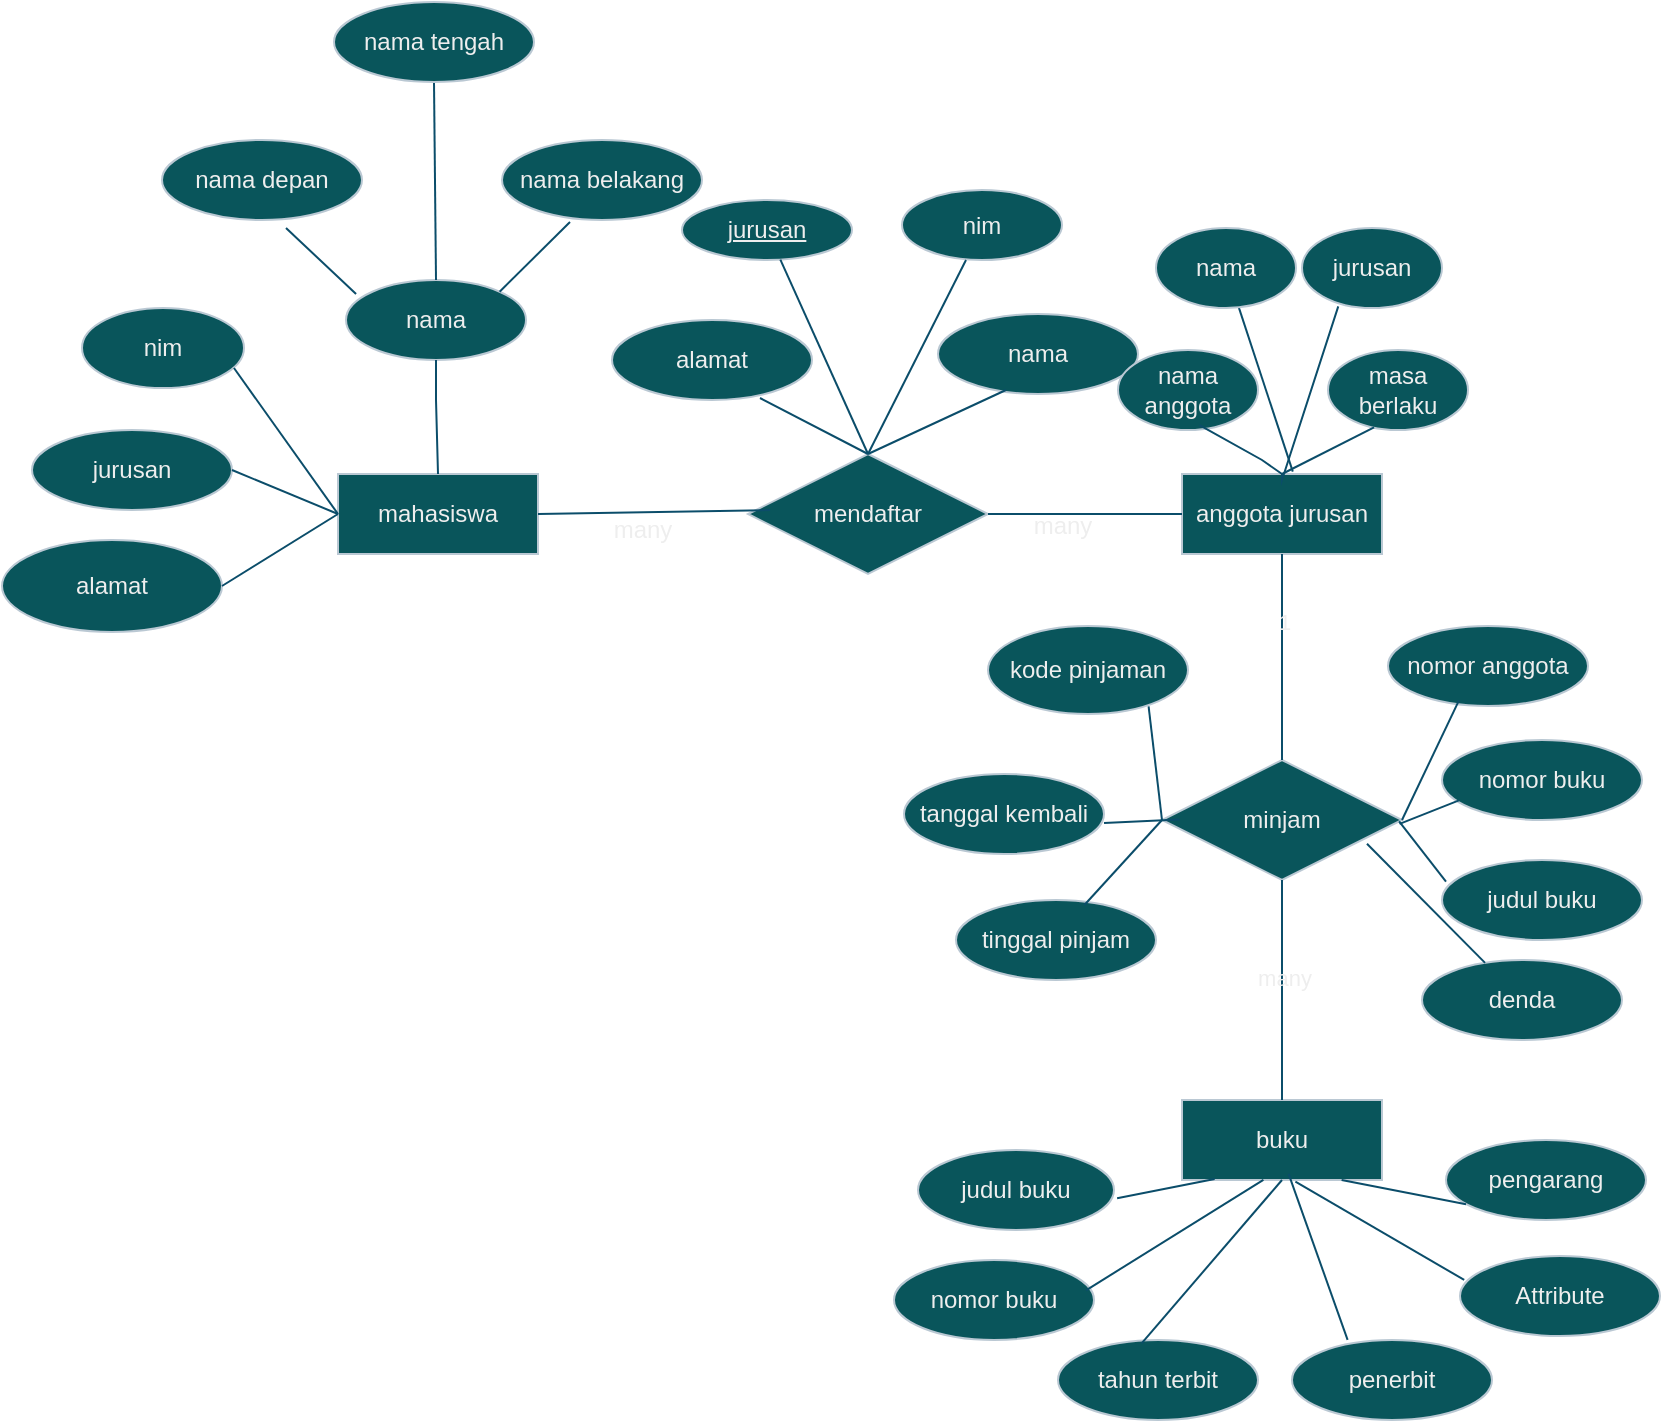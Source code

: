 <mxfile version="24.7.5">
  <diagram id="R2lEEEUBdFMjLlhIrx00" name="Page-1">
    <mxGraphModel dx="1257" dy="623" grid="1" gridSize="10" guides="1" tooltips="1" connect="1" arrows="1" fold="1" page="1" pageScale="1" pageWidth="850" pageHeight="1100" math="0" shadow="0" extFonts="Permanent Marker^https://fonts.googleapis.com/css?family=Permanent+Marker">
      <root>
        <mxCell id="0" />
        <mxCell id="1" parent="0" />
        <mxCell id="iDDa6VnpyrXxqFh8Mba7-2" value="mahasiswa" style="whiteSpace=wrap;html=1;align=center;labelBackgroundColor=none;fillColor=#09555B;strokeColor=#BAC8D3;fontColor=#EEEEEE;" vertex="1" parent="1">
          <mxGeometry x="188" y="287" width="100" height="40" as="geometry" />
        </mxCell>
        <mxCell id="iDDa6VnpyrXxqFh8Mba7-8" value="mendaftar" style="shape=rhombus;perimeter=rhombusPerimeter;whiteSpace=wrap;html=1;align=center;labelBackgroundColor=none;fillColor=#09555B;strokeColor=#BAC8D3;fontColor=#EEEEEE;" vertex="1" parent="1">
          <mxGeometry x="393" y="277" width="120" height="60" as="geometry" />
        </mxCell>
        <mxCell id="iDDa6VnpyrXxqFh8Mba7-10" value="anggota jurusan" style="whiteSpace=wrap;html=1;align=center;labelBackgroundColor=none;fillColor=#09555B;strokeColor=#BAC8D3;fontColor=#EEEEEE;" vertex="1" parent="1">
          <mxGeometry x="610" y="287" width="100" height="40" as="geometry" />
        </mxCell>
        <mxCell id="iDDa6VnpyrXxqFh8Mba7-12" value="minjam" style="shape=rhombus;perimeter=rhombusPerimeter;whiteSpace=wrap;html=1;align=center;labelBackgroundColor=none;fillColor=#09555B;strokeColor=#BAC8D3;fontColor=#EEEEEE;" vertex="1" parent="1">
          <mxGeometry x="600" y="430" width="120" height="60" as="geometry" />
        </mxCell>
        <mxCell id="iDDa6VnpyrXxqFh8Mba7-13" value="buku" style="whiteSpace=wrap;html=1;align=center;labelBackgroundColor=none;fillColor=#09555B;strokeColor=#BAC8D3;fontColor=#EEEEEE;" vertex="1" parent="1">
          <mxGeometry x="610" y="600" width="100" height="40" as="geometry" />
        </mxCell>
        <mxCell id="iDDa6VnpyrXxqFh8Mba7-14" value="" style="endArrow=none;html=1;rounded=0;exitX=1;exitY=0.5;exitDx=0;exitDy=0;entryX=0.092;entryY=0.467;entryDx=0;entryDy=0;entryPerimeter=0;labelBackgroundColor=none;strokeColor=#0B4D6A;fontColor=default;" edge="1" parent="1" source="iDDa6VnpyrXxqFh8Mba7-2" target="iDDa6VnpyrXxqFh8Mba7-8">
          <mxGeometry relative="1" as="geometry">
            <mxPoint x="293" y="300" as="sourcePoint" />
            <mxPoint x="400" y="300" as="targetPoint" />
          </mxGeometry>
        </mxCell>
        <mxCell id="iDDa6VnpyrXxqFh8Mba7-18" value="" style="endArrow=none;html=1;rounded=0;entryX=0;entryY=0.5;entryDx=0;entryDy=0;exitX=1;exitY=0.5;exitDx=0;exitDy=0;labelBackgroundColor=none;strokeColor=#0B4D6A;fontColor=default;" edge="1" parent="1" source="iDDa6VnpyrXxqFh8Mba7-8" target="iDDa6VnpyrXxqFh8Mba7-10">
          <mxGeometry relative="1" as="geometry">
            <mxPoint x="590" y="270" as="sourcePoint" />
            <mxPoint x="670" y="299.5" as="targetPoint" />
            <Array as="points" />
          </mxGeometry>
        </mxCell>
        <mxCell id="iDDa6VnpyrXxqFh8Mba7-19" value="" style="endArrow=none;html=1;rounded=0;entryX=0.5;entryY=0;entryDx=0;entryDy=0;exitX=0.5;exitY=1;exitDx=0;exitDy=0;labelBackgroundColor=none;strokeColor=#0B4D6A;fontColor=default;" edge="1" parent="1" source="iDDa6VnpyrXxqFh8Mba7-10" target="iDDa6VnpyrXxqFh8Mba7-12">
          <mxGeometry relative="1" as="geometry">
            <mxPoint x="590" y="350" as="sourcePoint" />
            <mxPoint x="750" y="350" as="targetPoint" />
          </mxGeometry>
        </mxCell>
        <mxCell id="iDDa6VnpyrXxqFh8Mba7-114" value="1" style="edgeLabel;html=1;align=center;verticalAlign=middle;resizable=0;points=[];labelBackgroundColor=none;fontColor=#EEEEEE;" vertex="1" connectable="0" parent="iDDa6VnpyrXxqFh8Mba7-19">
          <mxGeometry x="-0.34" y="1" relative="1" as="geometry">
            <mxPoint as="offset" />
          </mxGeometry>
        </mxCell>
        <mxCell id="iDDa6VnpyrXxqFh8Mba7-20" value="" style="endArrow=none;html=1;rounded=0;entryX=0.5;entryY=0;entryDx=0;entryDy=0;exitX=0.5;exitY=1;exitDx=0;exitDy=0;labelBackgroundColor=none;strokeColor=#0B4D6A;fontColor=default;" edge="1" parent="1" source="iDDa6VnpyrXxqFh8Mba7-12" target="iDDa6VnpyrXxqFh8Mba7-13">
          <mxGeometry relative="1" as="geometry">
            <mxPoint x="690" y="500" as="sourcePoint" />
            <mxPoint x="740" y="540" as="targetPoint" />
          </mxGeometry>
        </mxCell>
        <mxCell id="iDDa6VnpyrXxqFh8Mba7-113" value="many" style="edgeLabel;html=1;align=center;verticalAlign=middle;resizable=0;points=[];labelBackgroundColor=none;fontColor=#EEEEEE;" vertex="1" connectable="0" parent="iDDa6VnpyrXxqFh8Mba7-20">
          <mxGeometry x="-0.117" y="1" relative="1" as="geometry">
            <mxPoint as="offset" />
          </mxGeometry>
        </mxCell>
        <mxCell id="iDDa6VnpyrXxqFh8Mba7-22" value="nim" style="ellipse;whiteSpace=wrap;html=1;align=center;labelBackgroundColor=none;fillColor=#09555B;strokeColor=#BAC8D3;fontColor=#EEEEEE;" vertex="1" parent="1">
          <mxGeometry x="60" y="204" width="81" height="40" as="geometry" />
        </mxCell>
        <mxCell id="iDDa6VnpyrXxqFh8Mba7-23" value="jurusan" style="ellipse;whiteSpace=wrap;html=1;align=center;labelBackgroundColor=none;fillColor=#09555B;strokeColor=#BAC8D3;fontColor=#EEEEEE;" vertex="1" parent="1">
          <mxGeometry x="35" y="265" width="100" height="40" as="geometry" />
        </mxCell>
        <mxCell id="iDDa6VnpyrXxqFh8Mba7-24" value="alamat" style="ellipse;whiteSpace=wrap;html=1;align=center;labelBackgroundColor=none;fillColor=#09555B;strokeColor=#BAC8D3;fontColor=#EEEEEE;" vertex="1" parent="1">
          <mxGeometry x="20" y="320" width="110" height="46" as="geometry" />
        </mxCell>
        <mxCell id="iDDa6VnpyrXxqFh8Mba7-25" value="" style="endArrow=none;html=1;rounded=0;exitX=1;exitY=0.5;exitDx=0;exitDy=0;entryX=0;entryY=0.5;entryDx=0;entryDy=0;labelBackgroundColor=none;strokeColor=#0B4D6A;fontColor=default;" edge="1" parent="1" source="iDDa6VnpyrXxqFh8Mba7-24" target="iDDa6VnpyrXxqFh8Mba7-2">
          <mxGeometry relative="1" as="geometry">
            <mxPoint x="120" y="370" as="sourcePoint" />
            <mxPoint x="170" y="300" as="targetPoint" />
          </mxGeometry>
        </mxCell>
        <mxCell id="iDDa6VnpyrXxqFh8Mba7-26" value="" style="endArrow=none;html=1;rounded=0;entryX=0;entryY=0.5;entryDx=0;entryDy=0;exitX=1;exitY=0.5;exitDx=0;exitDy=0;labelBackgroundColor=none;strokeColor=#0B4D6A;fontColor=default;" edge="1" parent="1" source="iDDa6VnpyrXxqFh8Mba7-23" target="iDDa6VnpyrXxqFh8Mba7-2">
          <mxGeometry relative="1" as="geometry">
            <mxPoint x="135" y="279" as="sourcePoint" />
            <mxPoint x="295" y="279" as="targetPoint" />
          </mxGeometry>
        </mxCell>
        <mxCell id="iDDa6VnpyrXxqFh8Mba7-27" value="" style="endArrow=none;html=1;rounded=0;entryX=0;entryY=0.5;entryDx=0;entryDy=0;exitX=0.938;exitY=0.75;exitDx=0;exitDy=0;exitPerimeter=0;labelBackgroundColor=none;strokeColor=#0B4D6A;fontColor=default;" edge="1" parent="1" source="iDDa6VnpyrXxqFh8Mba7-22" target="iDDa6VnpyrXxqFh8Mba7-2">
          <mxGeometry relative="1" as="geometry">
            <mxPoint x="153" y="230" as="sourcePoint" />
            <mxPoint x="300" y="204" as="targetPoint" />
          </mxGeometry>
        </mxCell>
        <mxCell id="iDDa6VnpyrXxqFh8Mba7-28" value="nama" style="ellipse;whiteSpace=wrap;html=1;align=center;labelBackgroundColor=none;fillColor=#09555B;strokeColor=#BAC8D3;fontColor=#EEEEEE;" vertex="1" parent="1">
          <mxGeometry x="192" y="190" width="90" height="40" as="geometry" />
        </mxCell>
        <mxCell id="iDDa6VnpyrXxqFh8Mba7-29" value="nama belakang" style="ellipse;whiteSpace=wrap;html=1;align=center;labelBackgroundColor=none;fillColor=#09555B;strokeColor=#BAC8D3;fontColor=#EEEEEE;" vertex="1" parent="1">
          <mxGeometry x="270" y="120" width="100" height="40" as="geometry" />
        </mxCell>
        <mxCell id="iDDa6VnpyrXxqFh8Mba7-30" value="nama depan" style="ellipse;whiteSpace=wrap;html=1;align=center;labelBackgroundColor=none;fillColor=#09555B;strokeColor=#BAC8D3;fontColor=#EEEEEE;" vertex="1" parent="1">
          <mxGeometry x="100" y="120" width="100" height="40" as="geometry" />
        </mxCell>
        <mxCell id="iDDa6VnpyrXxqFh8Mba7-32" value="" style="endArrow=none;html=1;rounded=0;entryX=0.5;entryY=1;entryDx=0;entryDy=0;exitX=0.5;exitY=0;exitDx=0;exitDy=0;labelBackgroundColor=none;strokeColor=#0B4D6A;fontColor=default;" edge="1" parent="1" source="iDDa6VnpyrXxqFh8Mba7-2" target="iDDa6VnpyrXxqFh8Mba7-28">
          <mxGeometry relative="1" as="geometry">
            <mxPoint x="237" y="280" as="sourcePoint" />
            <mxPoint x="250" y="240" as="targetPoint" />
            <Array as="points">
              <mxPoint x="237" y="250" />
            </Array>
          </mxGeometry>
        </mxCell>
        <mxCell id="iDDa6VnpyrXxqFh8Mba7-35" value="" style="endArrow=none;html=1;rounded=0;exitX=1;exitY=0;exitDx=0;exitDy=0;entryX=0.34;entryY=1.025;entryDx=0;entryDy=0;entryPerimeter=0;labelBackgroundColor=none;strokeColor=#0B4D6A;fontColor=default;" edge="1" parent="1" source="iDDa6VnpyrXxqFh8Mba7-28" target="iDDa6VnpyrXxqFh8Mba7-29">
          <mxGeometry relative="1" as="geometry">
            <mxPoint x="300" y="190" as="sourcePoint" />
            <mxPoint x="460" y="190" as="targetPoint" />
          </mxGeometry>
        </mxCell>
        <mxCell id="iDDa6VnpyrXxqFh8Mba7-36" value="" style="endArrow=none;html=1;rounded=0;exitX=0.056;exitY=0.175;exitDx=0;exitDy=0;exitPerimeter=0;entryX=0.62;entryY=1.1;entryDx=0;entryDy=0;entryPerimeter=0;labelBackgroundColor=none;strokeColor=#0B4D6A;fontColor=default;" edge="1" parent="1" source="iDDa6VnpyrXxqFh8Mba7-28" target="iDDa6VnpyrXxqFh8Mba7-30">
          <mxGeometry relative="1" as="geometry">
            <mxPoint x="141" y="170" as="sourcePoint" />
            <mxPoint x="301" y="170" as="targetPoint" />
          </mxGeometry>
        </mxCell>
        <mxCell id="iDDa6VnpyrXxqFh8Mba7-37" value="" style="endArrow=none;html=1;rounded=0;exitX=0.5;exitY=0;exitDx=0;exitDy=0;entryX=0.5;entryY=1;entryDx=0;entryDy=0;labelBackgroundColor=none;strokeColor=#0B4D6A;fontColor=default;" edge="1" parent="1" source="iDDa6VnpyrXxqFh8Mba7-28" target="iDDa6VnpyrXxqFh8Mba7-38">
          <mxGeometry relative="1" as="geometry">
            <mxPoint x="200" y="160" as="sourcePoint" />
            <mxPoint x="237" y="90" as="targetPoint" />
          </mxGeometry>
        </mxCell>
        <mxCell id="iDDa6VnpyrXxqFh8Mba7-38" value="nama tengah" style="ellipse;whiteSpace=wrap;html=1;align=center;labelBackgroundColor=none;fillColor=#09555B;strokeColor=#BAC8D3;fontColor=#EEEEEE;" vertex="1" parent="1">
          <mxGeometry x="186" y="51" width="100" height="40" as="geometry" />
        </mxCell>
        <mxCell id="iDDa6VnpyrXxqFh8Mba7-40" value="nama" style="ellipse;whiteSpace=wrap;html=1;align=center;labelBackgroundColor=none;fillColor=#09555B;strokeColor=#BAC8D3;fontColor=#EEEEEE;" vertex="1" parent="1">
          <mxGeometry x="488" y="207" width="100" height="40" as="geometry" />
        </mxCell>
        <mxCell id="iDDa6VnpyrXxqFh8Mba7-41" value="alamat" style="ellipse;whiteSpace=wrap;html=1;align=center;labelBackgroundColor=none;fillColor=#09555B;strokeColor=#BAC8D3;fontColor=#EEEEEE;" vertex="1" parent="1">
          <mxGeometry x="325" y="210" width="100" height="40" as="geometry" />
        </mxCell>
        <mxCell id="iDDa6VnpyrXxqFh8Mba7-42" value="nim" style="ellipse;whiteSpace=wrap;html=1;align=center;labelBackgroundColor=none;fillColor=#09555B;strokeColor=#BAC8D3;fontColor=#EEEEEE;" vertex="1" parent="1">
          <mxGeometry x="470" y="145" width="80" height="35" as="geometry" />
        </mxCell>
        <mxCell id="iDDa6VnpyrXxqFh8Mba7-43" value="jurusan" style="ellipse;whiteSpace=wrap;html=1;align=center;fontStyle=4;labelBackgroundColor=none;fillColor=#09555B;strokeColor=#BAC8D3;fontColor=#EEEEEE;" vertex="1" parent="1">
          <mxGeometry x="360" y="150" width="85" height="30" as="geometry" />
        </mxCell>
        <mxCell id="iDDa6VnpyrXxqFh8Mba7-45" value="" style="endArrow=none;html=1;rounded=0;entryX=0.5;entryY=0;entryDx=0;entryDy=0;exitX=0.74;exitY=0.975;exitDx=0;exitDy=0;exitPerimeter=0;labelBackgroundColor=none;strokeColor=#0B4D6A;fontColor=default;" edge="1" parent="1" source="iDDa6VnpyrXxqFh8Mba7-41" target="iDDa6VnpyrXxqFh8Mba7-8">
          <mxGeometry relative="1" as="geometry">
            <mxPoint x="391" y="251" as="sourcePoint" />
            <mxPoint x="460" y="290" as="targetPoint" />
          </mxGeometry>
        </mxCell>
        <mxCell id="iDDa6VnpyrXxqFh8Mba7-48" value="" style="endArrow=none;html=1;rounded=0;exitX=0.5;exitY=0;exitDx=0;exitDy=0;entryX=0.34;entryY=0.95;entryDx=0;entryDy=0;entryPerimeter=0;labelBackgroundColor=none;strokeColor=#0B4D6A;fontColor=default;" edge="1" parent="1" source="iDDa6VnpyrXxqFh8Mba7-8" target="iDDa6VnpyrXxqFh8Mba7-40">
          <mxGeometry relative="1" as="geometry">
            <mxPoint x="530" y="260" as="sourcePoint" />
            <mxPoint x="690" y="260" as="targetPoint" />
          </mxGeometry>
        </mxCell>
        <mxCell id="iDDa6VnpyrXxqFh8Mba7-49" value="" style="endArrow=none;html=1;rounded=0;exitX=0.4;exitY=1;exitDx=0;exitDy=0;exitPerimeter=0;entryX=0.5;entryY=0;entryDx=0;entryDy=0;labelBackgroundColor=none;strokeColor=#0B4D6A;fontColor=default;" edge="1" parent="1" source="iDDa6VnpyrXxqFh8Mba7-42" target="iDDa6VnpyrXxqFh8Mba7-8">
          <mxGeometry relative="1" as="geometry">
            <mxPoint x="481" y="180" as="sourcePoint" />
            <mxPoint x="453" y="290" as="targetPoint" />
          </mxGeometry>
        </mxCell>
        <mxCell id="iDDa6VnpyrXxqFh8Mba7-51" value="" style="endArrow=none;html=1;rounded=0;entryX=0.5;entryY=0;entryDx=0;entryDy=0;labelBackgroundColor=none;strokeColor=#0B4D6A;fontColor=default;" edge="1" parent="1" source="iDDa6VnpyrXxqFh8Mba7-43" target="iDDa6VnpyrXxqFh8Mba7-8">
          <mxGeometry relative="1" as="geometry">
            <mxPoint x="270" y="260" as="sourcePoint" />
            <mxPoint x="430" y="260" as="targetPoint" />
          </mxGeometry>
        </mxCell>
        <mxCell id="iDDa6VnpyrXxqFh8Mba7-58" value="masa berlaku" style="ellipse;whiteSpace=wrap;html=1;align=center;labelBackgroundColor=none;fillColor=#09555B;strokeColor=#BAC8D3;fontColor=#EEEEEE;" vertex="1" parent="1">
          <mxGeometry x="683" y="225" width="70" height="40" as="geometry" />
        </mxCell>
        <mxCell id="iDDa6VnpyrXxqFh8Mba7-61" value="nama anggota" style="ellipse;whiteSpace=wrap;html=1;align=center;labelBackgroundColor=none;fillColor=#09555B;strokeColor=#BAC8D3;fontColor=#EEEEEE;" vertex="1" parent="1">
          <mxGeometry x="578" y="225" width="70" height="40" as="geometry" />
        </mxCell>
        <mxCell id="iDDa6VnpyrXxqFh8Mba7-63" value="jurusan" style="ellipse;whiteSpace=wrap;html=1;align=center;labelBackgroundColor=none;fillColor=#09555B;strokeColor=#BAC8D3;fontColor=#EEEEEE;" vertex="1" parent="1">
          <mxGeometry x="670" y="164" width="70" height="40" as="geometry" />
        </mxCell>
        <mxCell id="iDDa6VnpyrXxqFh8Mba7-65" value="" style="endArrow=none;html=1;rounded=0;exitX=0.5;exitY=0;exitDx=0;exitDy=0;entryX=0.582;entryY=0.939;entryDx=0;entryDy=0;entryPerimeter=0;labelBackgroundColor=none;strokeColor=#0B4D6A;fontColor=default;" edge="1" parent="1" source="iDDa6VnpyrXxqFh8Mba7-10" target="iDDa6VnpyrXxqFh8Mba7-61">
          <mxGeometry relative="1" as="geometry">
            <mxPoint x="320" y="270" as="sourcePoint" />
            <mxPoint x="630" y="280" as="targetPoint" />
            <Array as="points">
              <mxPoint x="650" y="280" />
            </Array>
          </mxGeometry>
        </mxCell>
        <mxCell id="iDDa6VnpyrXxqFh8Mba7-67" value="" style="endArrow=none;html=1;rounded=0;exitX=0.5;exitY=0;exitDx=0;exitDy=0;entryX=0.329;entryY=0.968;entryDx=0;entryDy=0;entryPerimeter=0;labelBackgroundColor=none;strokeColor=#0B4D6A;fontColor=default;" edge="1" parent="1" source="iDDa6VnpyrXxqFh8Mba7-10" target="iDDa6VnpyrXxqFh8Mba7-58">
          <mxGeometry relative="1" as="geometry">
            <mxPoint x="670" y="297" as="sourcePoint" />
            <mxPoint x="700" y="270" as="targetPoint" />
          </mxGeometry>
        </mxCell>
        <mxCell id="iDDa6VnpyrXxqFh8Mba7-68" value="" style="endArrow=none;html=1;rounded=0;entryX=0.259;entryY=0.979;entryDx=0;entryDy=0;entryPerimeter=0;labelBackgroundColor=none;strokeColor=#0B4D6A;fontColor=default;" edge="1" parent="1" source="iDDa6VnpyrXxqFh8Mba7-10" target="iDDa6VnpyrXxqFh8Mba7-63">
          <mxGeometry relative="1" as="geometry">
            <mxPoint x="670" y="297" as="sourcePoint" />
            <mxPoint x="639" y="273" as="targetPoint" />
            <Array as="points">
              <mxPoint x="660" y="290" />
            </Array>
          </mxGeometry>
        </mxCell>
        <mxCell id="iDDa6VnpyrXxqFh8Mba7-69" value="" style="endArrow=none;html=1;rounded=0;labelBackgroundColor=none;strokeColor=#0B4D6A;fontColor=default;" edge="1" parent="1" source="iDDa6VnpyrXxqFh8Mba7-62">
          <mxGeometry relative="1" as="geometry">
            <mxPoint x="670" y="297" as="sourcePoint" />
            <mxPoint x="650" y="200" as="targetPoint" />
            <Array as="points" />
          </mxGeometry>
        </mxCell>
        <mxCell id="iDDa6VnpyrXxqFh8Mba7-72" value="" style="endArrow=none;html=1;rounded=0;exitX=0.554;exitY=-0.029;exitDx=0;exitDy=0;exitPerimeter=0;labelBackgroundColor=none;strokeColor=#0B4D6A;fontColor=default;" edge="1" parent="1" source="iDDa6VnpyrXxqFh8Mba7-10" target="iDDa6VnpyrXxqFh8Mba7-62">
          <mxGeometry relative="1" as="geometry">
            <mxPoint x="670" y="300" as="sourcePoint" />
            <mxPoint x="650" y="200" as="targetPoint" />
            <Array as="points" />
          </mxGeometry>
        </mxCell>
        <mxCell id="iDDa6VnpyrXxqFh8Mba7-62" value="nama" style="ellipse;whiteSpace=wrap;html=1;align=center;labelBackgroundColor=none;fillColor=#09555B;strokeColor=#BAC8D3;fontColor=#EEEEEE;" vertex="1" parent="1">
          <mxGeometry x="597" y="164" width="70" height="40" as="geometry" />
        </mxCell>
        <mxCell id="iDDa6VnpyrXxqFh8Mba7-74" value="denda" style="ellipse;whiteSpace=wrap;html=1;align=center;labelBackgroundColor=none;fillColor=#09555B;strokeColor=#BAC8D3;fontColor=#EEEEEE;" vertex="1" parent="1">
          <mxGeometry x="730" y="530" width="100" height="40" as="geometry" />
        </mxCell>
        <mxCell id="iDDa6VnpyrXxqFh8Mba7-75" value="judul buku" style="ellipse;whiteSpace=wrap;html=1;align=center;labelBackgroundColor=none;fillColor=#09555B;strokeColor=#BAC8D3;fontColor=#EEEEEE;" vertex="1" parent="1">
          <mxGeometry x="740" y="480" width="100" height="40" as="geometry" />
        </mxCell>
        <mxCell id="iDDa6VnpyrXxqFh8Mba7-76" value="nomor buku" style="ellipse;whiteSpace=wrap;html=1;align=center;labelBackgroundColor=none;fillColor=#09555B;strokeColor=#BAC8D3;fontColor=#EEEEEE;" vertex="1" parent="1">
          <mxGeometry x="740" y="420" width="100" height="40" as="geometry" />
        </mxCell>
        <mxCell id="iDDa6VnpyrXxqFh8Mba7-77" value="nomor anggota" style="ellipse;whiteSpace=wrap;html=1;align=center;labelBackgroundColor=none;fillColor=#09555B;strokeColor=#BAC8D3;fontColor=#EEEEEE;" vertex="1" parent="1">
          <mxGeometry x="713" y="363" width="100" height="40" as="geometry" />
        </mxCell>
        <mxCell id="iDDa6VnpyrXxqFh8Mba7-78" value="kode pinjaman" style="ellipse;whiteSpace=wrap;html=1;align=center;labelBackgroundColor=none;fillColor=#09555B;strokeColor=#BAC8D3;fontColor=#EEEEEE;" vertex="1" parent="1">
          <mxGeometry x="513" y="363" width="100" height="44" as="geometry" />
        </mxCell>
        <mxCell id="iDDa6VnpyrXxqFh8Mba7-79" value="tinggal pinjam" style="ellipse;whiteSpace=wrap;html=1;align=center;labelBackgroundColor=none;fillColor=#09555B;strokeColor=#BAC8D3;fontColor=#EEEEEE;" vertex="1" parent="1">
          <mxGeometry x="497" y="500" width="100" height="40" as="geometry" />
        </mxCell>
        <mxCell id="iDDa6VnpyrXxqFh8Mba7-80" value="tanggal kembali" style="ellipse;whiteSpace=wrap;html=1;align=center;labelBackgroundColor=none;fillColor=#09555B;strokeColor=#BAC8D3;fontColor=#EEEEEE;" vertex="1" parent="1">
          <mxGeometry x="471" y="437" width="100" height="40" as="geometry" />
        </mxCell>
        <mxCell id="iDDa6VnpyrXxqFh8Mba7-82" value="" style="endArrow=none;html=1;rounded=0;entryX=0;entryY=0.5;entryDx=0;entryDy=0;exitX=0.803;exitY=0.912;exitDx=0;exitDy=0;exitPerimeter=0;labelBackgroundColor=none;strokeColor=#0B4D6A;fontColor=default;" edge="1" parent="1" source="iDDa6VnpyrXxqFh8Mba7-78" target="iDDa6VnpyrXxqFh8Mba7-12">
          <mxGeometry relative="1" as="geometry">
            <mxPoint x="593" y="413" as="sourcePoint" />
            <mxPoint x="670" y="440" as="targetPoint" />
          </mxGeometry>
        </mxCell>
        <mxCell id="iDDa6VnpyrXxqFh8Mba7-85" value="" style="endArrow=none;html=1;rounded=0;entryX=0.073;entryY=0.495;entryDx=0;entryDy=0;entryPerimeter=0;exitX=1;exitY=0.611;exitDx=0;exitDy=0;exitPerimeter=0;labelBackgroundColor=none;strokeColor=#0B4D6A;fontColor=default;" edge="1" parent="1" source="iDDa6VnpyrXxqFh8Mba7-80" target="iDDa6VnpyrXxqFh8Mba7-12">
          <mxGeometry relative="1" as="geometry">
            <mxPoint x="350" y="520" as="sourcePoint" />
            <mxPoint x="600" y="460" as="targetPoint" />
          </mxGeometry>
        </mxCell>
        <mxCell id="iDDa6VnpyrXxqFh8Mba7-87" value="" style="endArrow=none;html=1;rounded=0;entryX=0;entryY=0.5;entryDx=0;entryDy=0;exitX=0.642;exitY=0.062;exitDx=0;exitDy=0;exitPerimeter=0;labelBackgroundColor=none;strokeColor=#0B4D6A;fontColor=default;" edge="1" parent="1" source="iDDa6VnpyrXxqFh8Mba7-79" target="iDDa6VnpyrXxqFh8Mba7-12">
          <mxGeometry relative="1" as="geometry">
            <mxPoint x="440" y="520" as="sourcePoint" />
            <mxPoint x="460" y="720" as="targetPoint" />
          </mxGeometry>
        </mxCell>
        <mxCell id="iDDa6VnpyrXxqFh8Mba7-89" value="" style="endArrow=none;html=1;rounded=0;entryX=0.355;entryY=0.93;entryDx=0;entryDy=0;entryPerimeter=0;exitX=1;exitY=0.5;exitDx=0;exitDy=0;labelBackgroundColor=none;strokeColor=#0B4D6A;fontColor=default;" edge="1" parent="1" source="iDDa6VnpyrXxqFh8Mba7-12" target="iDDa6VnpyrXxqFh8Mba7-77">
          <mxGeometry relative="1" as="geometry">
            <mxPoint x="180" y="580" as="sourcePoint" />
            <mxPoint x="340" y="580" as="targetPoint" />
          </mxGeometry>
        </mxCell>
        <mxCell id="iDDa6VnpyrXxqFh8Mba7-90" value="" style="endArrow=none;html=1;rounded=0;entryX=0.085;entryY=0.755;entryDx=0;entryDy=0;entryPerimeter=0;exitX=0.99;exitY=0.532;exitDx=0;exitDy=0;exitPerimeter=0;labelBackgroundColor=none;strokeColor=#0B4D6A;fontColor=default;" edge="1" parent="1" source="iDDa6VnpyrXxqFh8Mba7-12" target="iDDa6VnpyrXxqFh8Mba7-76">
          <mxGeometry relative="1" as="geometry">
            <mxPoint x="270" y="570" as="sourcePoint" />
            <mxPoint x="430" y="570" as="targetPoint" />
          </mxGeometry>
        </mxCell>
        <mxCell id="iDDa6VnpyrXxqFh8Mba7-91" value="" style="endArrow=none;html=1;rounded=0;entryX=0.02;entryY=0.271;entryDx=0;entryDy=0;entryPerimeter=0;exitX=0.988;exitY=0.512;exitDx=0;exitDy=0;exitPerimeter=0;labelBackgroundColor=none;strokeColor=#0B4D6A;fontColor=default;" edge="1" parent="1" source="iDDa6VnpyrXxqFh8Mba7-12" target="iDDa6VnpyrXxqFh8Mba7-75">
          <mxGeometry relative="1" as="geometry">
            <mxPoint x="720" y="460" as="sourcePoint" />
            <mxPoint x="702.7" y="591.84" as="targetPoint" />
          </mxGeometry>
        </mxCell>
        <mxCell id="iDDa6VnpyrXxqFh8Mba7-92" value="" style="endArrow=none;html=1;rounded=0;exitX=0.854;exitY=0.698;exitDx=0;exitDy=0;exitPerimeter=0;labelBackgroundColor=none;strokeColor=#0B4D6A;fontColor=default;" edge="1" parent="1" source="iDDa6VnpyrXxqFh8Mba7-12" target="iDDa6VnpyrXxqFh8Mba7-74">
          <mxGeometry relative="1" as="geometry">
            <mxPoint x="570" y="470" as="sourcePoint" />
            <mxPoint x="730" y="470" as="targetPoint" />
          </mxGeometry>
        </mxCell>
        <mxCell id="iDDa6VnpyrXxqFh8Mba7-93" value="pengarang" style="ellipse;whiteSpace=wrap;html=1;align=center;labelBackgroundColor=none;fillColor=#09555B;strokeColor=#BAC8D3;fontColor=#EEEEEE;" vertex="1" parent="1">
          <mxGeometry x="742" y="620" width="100" height="40" as="geometry" />
        </mxCell>
        <mxCell id="iDDa6VnpyrXxqFh8Mba7-94" value="nomor buku" style="ellipse;whiteSpace=wrap;html=1;align=center;labelBackgroundColor=none;fillColor=#09555B;strokeColor=#BAC8D3;fontColor=#EEEEEE;" vertex="1" parent="1">
          <mxGeometry x="466" y="680" width="100" height="40" as="geometry" />
        </mxCell>
        <mxCell id="iDDa6VnpyrXxqFh8Mba7-95" value="judul buku" style="ellipse;whiteSpace=wrap;html=1;align=center;labelBackgroundColor=none;fillColor=#09555B;strokeColor=#BAC8D3;fontColor=#EEEEEE;" vertex="1" parent="1">
          <mxGeometry x="478" y="625" width="98" height="40" as="geometry" />
        </mxCell>
        <mxCell id="iDDa6VnpyrXxqFh8Mba7-96" value="Attribute" style="ellipse;whiteSpace=wrap;html=1;align=center;labelBackgroundColor=none;fillColor=#09555B;strokeColor=#BAC8D3;fontColor=#EEEEEE;" vertex="1" parent="1">
          <mxGeometry x="749" y="678" width="100" height="40" as="geometry" />
        </mxCell>
        <mxCell id="iDDa6VnpyrXxqFh8Mba7-97" value="penerbit" style="ellipse;whiteSpace=wrap;html=1;align=center;labelBackgroundColor=none;fillColor=#09555B;strokeColor=#BAC8D3;fontColor=#EEEEEE;" vertex="1" parent="1">
          <mxGeometry x="665" y="720" width="100" height="40" as="geometry" />
        </mxCell>
        <mxCell id="iDDa6VnpyrXxqFh8Mba7-98" value="tahun terbit" style="ellipse;whiteSpace=wrap;html=1;align=center;labelBackgroundColor=none;fillColor=#09555B;strokeColor=#BAC8D3;fontColor=#EEEEEE;" vertex="1" parent="1">
          <mxGeometry x="548" y="720" width="100" height="40" as="geometry" />
        </mxCell>
        <mxCell id="iDDa6VnpyrXxqFh8Mba7-100" value="" style="endArrow=none;html=1;rounded=0;exitX=1.016;exitY=0.602;exitDx=0;exitDy=0;exitPerimeter=0;entryX=0.163;entryY=0.988;entryDx=0;entryDy=0;entryPerimeter=0;labelBackgroundColor=none;strokeColor=#0B4D6A;fontColor=default;" edge="1" parent="1" source="iDDa6VnpyrXxqFh8Mba7-95" target="iDDa6VnpyrXxqFh8Mba7-13">
          <mxGeometry relative="1" as="geometry">
            <mxPoint x="530" y="560" as="sourcePoint" />
            <mxPoint x="690" y="560" as="targetPoint" />
          </mxGeometry>
        </mxCell>
        <mxCell id="iDDa6VnpyrXxqFh8Mba7-102" value="" style="endArrow=none;html=1;rounded=0;exitX=0.96;exitY=0.379;exitDx=0;exitDy=0;exitPerimeter=0;entryX=0.407;entryY=0.999;entryDx=0;entryDy=0;entryPerimeter=0;labelBackgroundColor=none;strokeColor=#0B4D6A;fontColor=default;" edge="1" parent="1" source="iDDa6VnpyrXxqFh8Mba7-94" target="iDDa6VnpyrXxqFh8Mba7-13">
          <mxGeometry relative="1" as="geometry">
            <mxPoint x="530" y="600" as="sourcePoint" />
            <mxPoint x="640" y="650" as="targetPoint" />
          </mxGeometry>
        </mxCell>
        <mxCell id="iDDa6VnpyrXxqFh8Mba7-104" value="" style="endArrow=none;html=1;rounded=0;entryX=0.1;entryY=0.803;entryDx=0;entryDy=0;entryPerimeter=0;exitX=0.798;exitY=0.999;exitDx=0;exitDy=0;exitPerimeter=0;labelBackgroundColor=none;strokeColor=#0B4D6A;fontColor=default;" edge="1" parent="1" source="iDDa6VnpyrXxqFh8Mba7-13" target="iDDa6VnpyrXxqFh8Mba7-93">
          <mxGeometry relative="1" as="geometry">
            <mxPoint x="530" y="600" as="sourcePoint" />
            <mxPoint x="690" y="600" as="targetPoint" />
          </mxGeometry>
        </mxCell>
        <mxCell id="iDDa6VnpyrXxqFh8Mba7-105" value="" style="endArrow=none;html=1;rounded=0;entryX=0.5;entryY=1;entryDx=0;entryDy=0;exitX=0.418;exitY=0.042;exitDx=0;exitDy=0;exitPerimeter=0;labelBackgroundColor=none;strokeColor=#0B4D6A;fontColor=default;" edge="1" parent="1" source="iDDa6VnpyrXxqFh8Mba7-98" target="iDDa6VnpyrXxqFh8Mba7-13">
          <mxGeometry relative="1" as="geometry">
            <mxPoint x="600" y="710" as="sourcePoint" />
            <mxPoint x="660" y="650" as="targetPoint" />
          </mxGeometry>
        </mxCell>
        <mxCell id="iDDa6VnpyrXxqFh8Mba7-106" value="" style="endArrow=none;html=1;rounded=0;entryX=0.021;entryY=0.299;entryDx=0;entryDy=0;entryPerimeter=0;exitX=0.567;exitY=1.021;exitDx=0;exitDy=0;exitPerimeter=0;labelBackgroundColor=none;strokeColor=#0B4D6A;fontColor=default;" edge="1" parent="1" source="iDDa6VnpyrXxqFh8Mba7-13" target="iDDa6VnpyrXxqFh8Mba7-96">
          <mxGeometry relative="1" as="geometry">
            <mxPoint x="530" y="600" as="sourcePoint" />
            <mxPoint x="690" y="600" as="targetPoint" />
          </mxGeometry>
        </mxCell>
        <mxCell id="iDDa6VnpyrXxqFh8Mba7-111" value="" style="endArrow=none;html=1;rounded=0;exitX=0.278;exitY=-0.001;exitDx=0;exitDy=0;exitPerimeter=0;entryX=0.533;entryY=0.923;entryDx=0;entryDy=0;entryPerimeter=0;labelBackgroundColor=none;strokeColor=#0B4D6A;fontColor=default;" edge="1" parent="1" source="iDDa6VnpyrXxqFh8Mba7-97" target="iDDa6VnpyrXxqFh8Mba7-13">
          <mxGeometry relative="1" as="geometry">
            <mxPoint x="530" y="640" as="sourcePoint" />
            <mxPoint x="690" y="640" as="targetPoint" />
          </mxGeometry>
        </mxCell>
        <mxCell id="iDDa6VnpyrXxqFh8Mba7-115" value="many" style="text;html=1;align=center;verticalAlign=middle;resizable=0;points=[];autosize=1;strokeColor=none;fillColor=none;labelBackgroundColor=none;fontColor=#EEEEEE;" vertex="1" parent="1">
          <mxGeometry x="525" y="298" width="50" height="30" as="geometry" />
        </mxCell>
        <mxCell id="iDDa6VnpyrXxqFh8Mba7-116" value="many" style="text;html=1;align=center;verticalAlign=middle;resizable=0;points=[];autosize=1;strokeColor=none;fillColor=none;labelBackgroundColor=none;fontColor=#EEEEEE;" vertex="1" parent="1">
          <mxGeometry x="315" y="300" width="50" height="30" as="geometry" />
        </mxCell>
      </root>
    </mxGraphModel>
  </diagram>
</mxfile>
